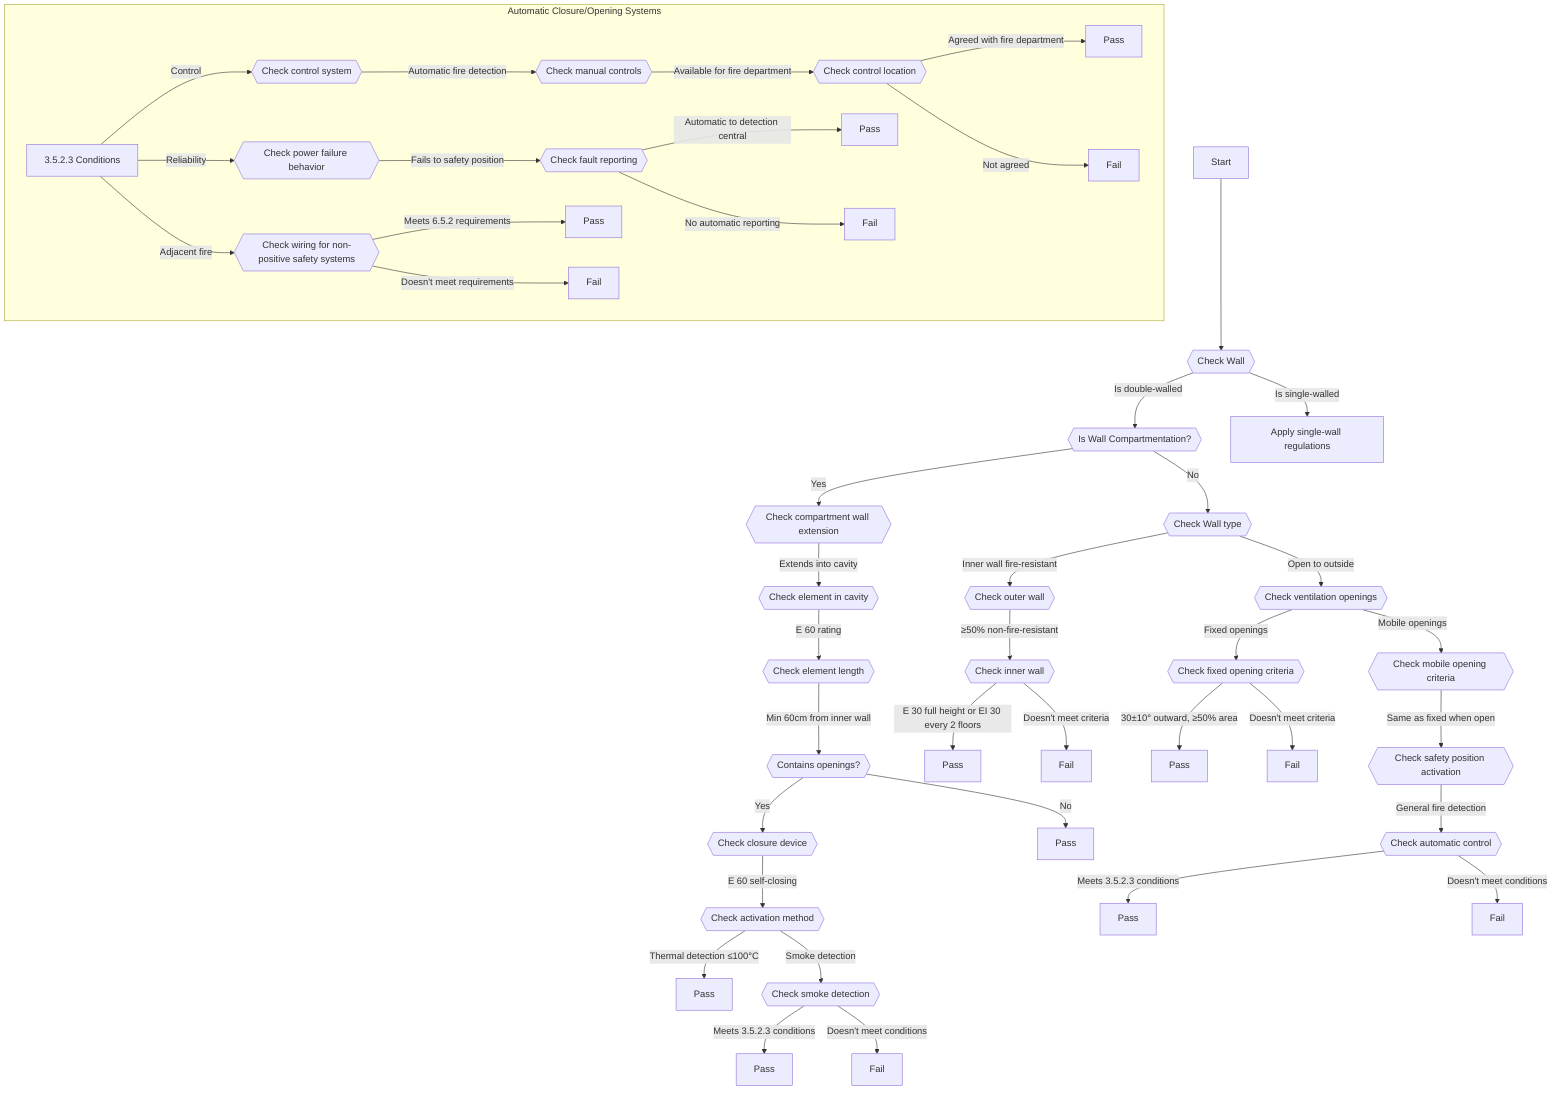 graph TD
    classDef object fill:#FFC0CB,stroke:#333,stroke-width:2px;
    classDef property fill:#ADD8E6,stroke:#333,stroke-width:2px;

    start[Start] --> check_wall{{"Check <span class='object'>Wall</span>"}}
    check_wall -->|Is double-walled| double_wall{{"Is <span class='object'>Wall</span> <span class='property'>Compartmentation</span>?"}}
    check_wall -->|Is single-walled| single_wall[Apply single-wall regulations]

    double_wall -->|Yes| compartment_wall{{"Check compartment wall extension"}}
    double_wall -->|No| no_compartment{{"Check <span class='object'>Wall</span> type"}}

    compartment_wall -->|Extends into cavity| check_element{{"Check element in cavity"}}
    check_element -->|E 60 rating| check_length{{"Check element length"}}
    check_length -->|Min 60cm from inner wall| check_openings{{"Contains openings?"}}
    check_openings -->|Yes| check_closure{{"Check closure device"}}
    check_openings -->|No| pass1[Pass]
    check_closure -->|E 60 self-closing| check_activation{{"Check activation method"}}
    check_activation -->|Thermal detection ≤100°C| pass2[Pass]
    check_activation -->|Smoke detection| check_smoke_detection{{"Check smoke detection"}}
    check_smoke_detection -->|Meets 3.5.2.3 conditions| pass3[Pass]
    check_smoke_detection -->|Doesn't meet conditions| fail1[Fail]

    no_compartment -->|Inner wall fire-resistant| check_outer_wall{{"Check outer wall"}}
    check_outer_wall -->|≥50% non-fire-resistant| check_inner_wall{{"Check inner wall"}}
    check_inner_wall -->|E 30 full height or EI 30 every 2 floors| pass4[Pass]
    check_inner_wall -->|Doesn't meet criteria| fail2[Fail]

    no_compartment -->|Open to outside| check_ventilation{{"Check ventilation openings"}}
    check_ventilation -->|Fixed openings| check_fixed_openings{{"Check fixed opening criteria"}}
    check_fixed_openings -->|30±10° outward, ≥50% area| pass5[Pass]
    check_fixed_openings -->|Doesn't meet criteria| fail3[Fail]
    check_ventilation -->|Mobile openings| check_mobile_openings{{"Check mobile opening criteria"}}
    check_mobile_openings -->|Same as fixed when open| check_safety_position{{"Check safety position activation"}}
    check_safety_position -->|General fire detection| check_auto_control{{"Check automatic control"}}
    check_auto_control -->|Meets 3.5.2.3 conditions| pass6[Pass]
    check_auto_control -->|Doesn't meet conditions| fail4[Fail]

    subgraph "Automatic Closure/Opening Systems"
        auto_systems[3.5.2.3 Conditions]
        auto_systems -->|Control| control{{"Check control system"}}
        control -->|Automatic fire detection| check_manual{{"Check manual controls"}}
        check_manual -->|Available for fire department| check_location{{"Check control location"}}
        check_location -->|Agreed with fire department| pass7[Pass]
        check_location -->|Not agreed| fail5[Fail]

        auto_systems -->|Reliability| reliability{{"Check power failure behavior"}}
        reliability -->|Fails to safety position| check_fault_reporting{{"Check fault reporting"}}
        check_fault_reporting -->|Automatic to detection central| pass8[Pass]
        check_fault_reporting -->|No automatic reporting| fail6[Fail]

        auto_systems -->|Adjacent fire| adjacent_fire{{"Check wiring for non-positive safety systems"}}
        adjacent_fire -->|Meets 6.5.2 requirements| pass9[Pass]
        adjacent_fire -->|Doesn't meet requirements| fail7[Fail]
    end

    class Wall object;
    class Compartmentation,IsExternal property;